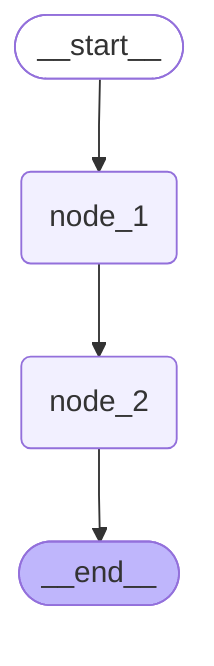 ---
config:
  flowchart:
    curve: linear
---
graph TD;
	__start__([<p>__start__</p>]):::first
	node_1(node_1)
	node_2(node_2)
	__end__([<p>__end__</p>]):::last
	__start__ --> node_1;
	node_1 --> node_2;
	node_2 --> __end__;
	classDef default fill:#f2f0ff,line-height:1.2
	classDef first fill-opacity:0
	classDef last fill:#bfb6fc